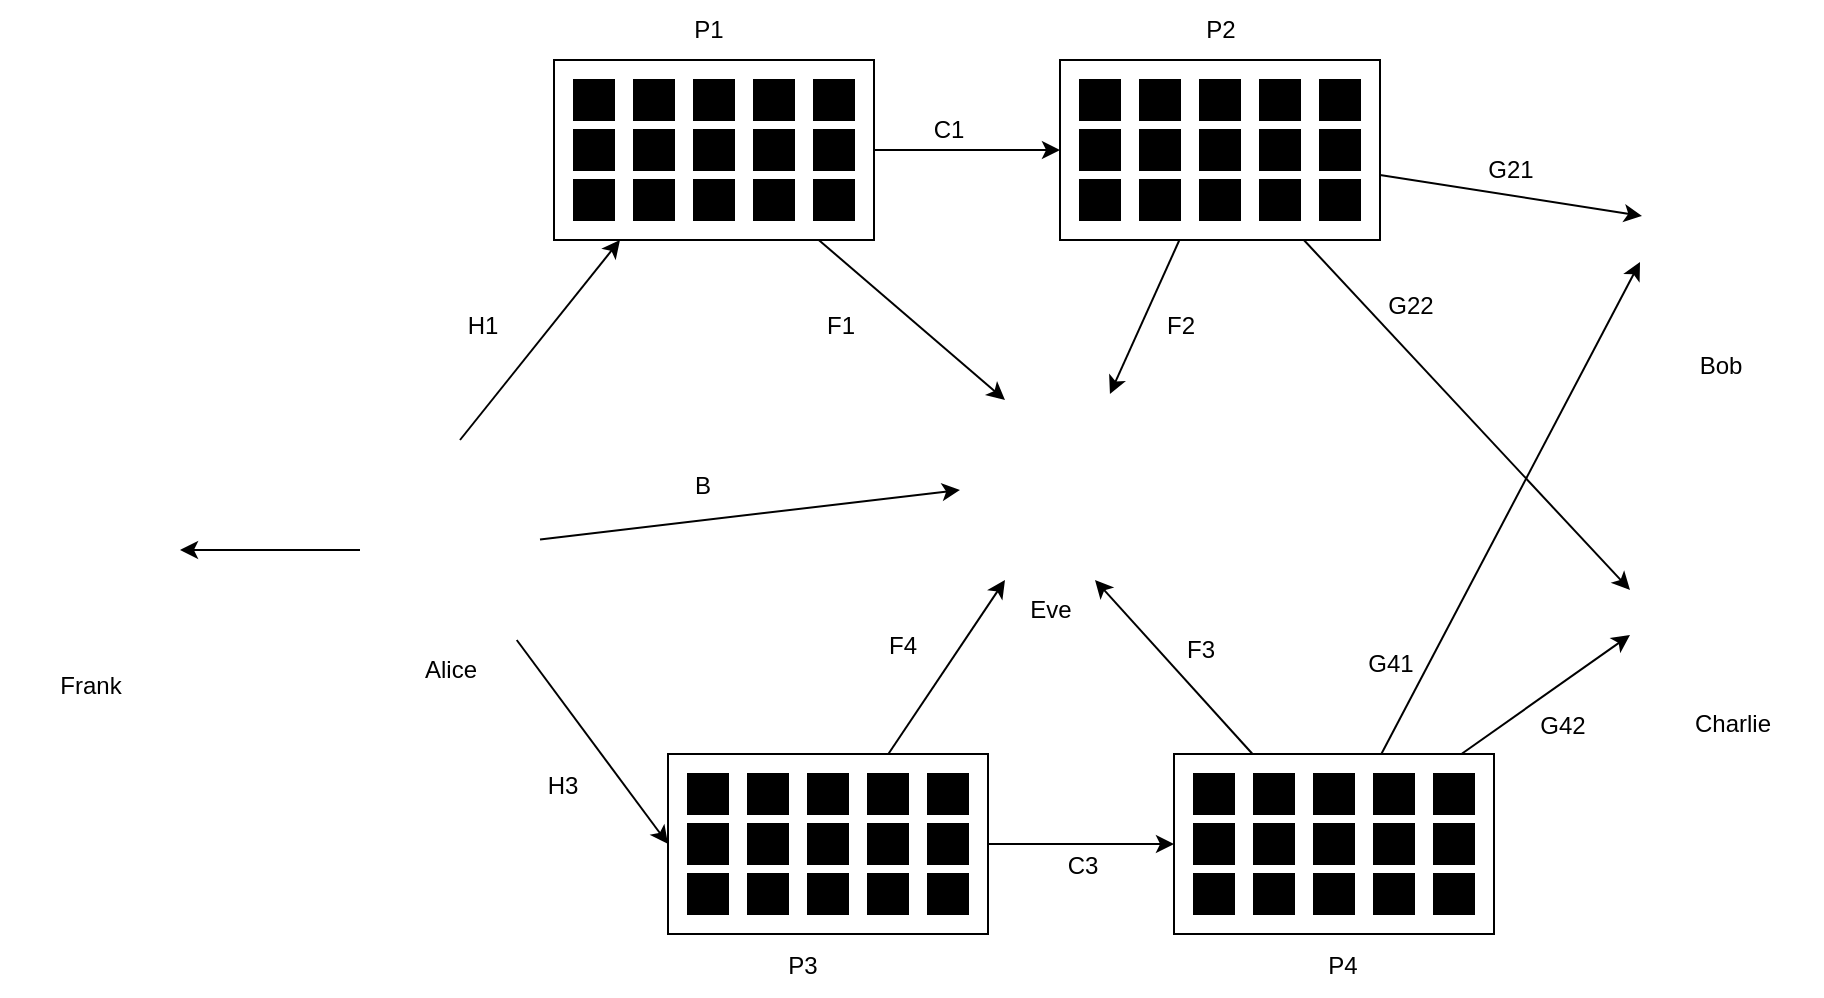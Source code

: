 <mxfile version="24.4.13" type="device">
  <diagram name="Page-1" id="FsFVncdp4eFvBVlV0GH4">
    <mxGraphModel dx="1193" dy="769" grid="1" gridSize="10" guides="1" tooltips="1" connect="1" arrows="1" fold="1" page="1" pageScale="1" pageWidth="1600" pageHeight="900" math="0" shadow="0">
      <root>
        <mxCell id="0" />
        <mxCell id="1" parent="0" />
        <mxCell id="icifIyGRTRH_O_66it5O-105" style="rounded=0;orthogonalLoop=1;jettySize=auto;html=1;" parent="1" edge="1">
          <mxGeometry relative="1" as="geometry">
            <mxPoint x="450" y="440" as="sourcePoint" />
            <mxPoint x="530" y="340" as="targetPoint" />
          </mxGeometry>
        </mxCell>
        <mxCell id="icifIyGRTRH_O_66it5O-112" style="rounded=0;orthogonalLoop=1;jettySize=auto;html=1;entryX=0;entryY=0.5;entryDx=0;entryDy=0;" parent="1" source="icifIyGRTRH_O_66it5O-1" target="icifIyGRTRH_O_66it5O-4" edge="1">
          <mxGeometry relative="1" as="geometry" />
        </mxCell>
        <mxCell id="icifIyGRTRH_O_66it5O-150" style="rounded=0;orthogonalLoop=1;jettySize=auto;html=1;entryX=0;entryY=0.5;entryDx=0;entryDy=0;" parent="1" source="icifIyGRTRH_O_66it5O-1" target="icifIyGRTRH_O_66it5O-116" edge="1">
          <mxGeometry relative="1" as="geometry" />
        </mxCell>
        <mxCell id="icifIyGRTRH_O_66it5O-183" style="edgeStyle=orthogonalEdgeStyle;rounded=0;orthogonalLoop=1;jettySize=auto;html=1;entryX=1;entryY=0.5;entryDx=0;entryDy=0;" parent="1" source="icifIyGRTRH_O_66it5O-1" target="icifIyGRTRH_O_66it5O-182" edge="1">
          <mxGeometry relative="1" as="geometry" />
        </mxCell>
        <mxCell id="icifIyGRTRH_O_66it5O-1" value="" style="shape=image;verticalLabelPosition=bottom;labelBackgroundColor=default;verticalAlign=top;aspect=fixed;imageAspect=0;image=https://www.svgrepo.com/show/2933/antenna.svg;" parent="1" vertex="1">
          <mxGeometry x="400" y="450" width="90" height="90" as="geometry" />
        </mxCell>
        <mxCell id="icifIyGRTRH_O_66it5O-2" value="" style="shape=image;verticalLabelPosition=bottom;labelBackgroundColor=default;verticalAlign=top;aspect=fixed;imageAspect=0;image=https://www.svgrepo.com/show/2933/antenna.svg;" parent="1" vertex="1">
          <mxGeometry x="1041" y="290" width="90" height="90" as="geometry" />
        </mxCell>
        <mxCell id="icifIyGRTRH_O_66it5O-3" value="" style="shape=image;verticalLabelPosition=bottom;labelBackgroundColor=default;verticalAlign=top;aspect=fixed;imageAspect=0;image=https://www.svgrepo.com/show/2933/antenna.svg;" parent="1" vertex="1">
          <mxGeometry x="1035" y="470" width="90" height="90" as="geometry" />
        </mxCell>
        <mxCell id="icifIyGRTRH_O_66it5O-4" value="" style="shape=image;verticalLabelPosition=bottom;labelBackgroundColor=default;verticalAlign=top;aspect=fixed;imageAspect=0;image=https://www.svgrepo.com/show/2933/antenna.svg;" parent="1" vertex="1">
          <mxGeometry x="700" y="420" width="90" height="90" as="geometry" />
        </mxCell>
        <mxCell id="icifIyGRTRH_O_66it5O-84" value="" style="group" parent="1" vertex="1" connectable="0">
          <mxGeometry x="497" y="250" width="160" height="90" as="geometry" />
        </mxCell>
        <mxCell id="icifIyGRTRH_O_66it5O-7" value="" style="rounded=0;whiteSpace=wrap;html=1;" parent="icifIyGRTRH_O_66it5O-84" vertex="1">
          <mxGeometry width="160" height="90" as="geometry" />
        </mxCell>
        <mxCell id="icifIyGRTRH_O_66it5O-8" value="" style="whiteSpace=wrap;html=1;aspect=fixed;fillColor=#000000;" parent="icifIyGRTRH_O_66it5O-84" vertex="1">
          <mxGeometry x="10" y="10" width="20" height="20" as="geometry" />
        </mxCell>
        <mxCell id="icifIyGRTRH_O_66it5O-9" value="" style="whiteSpace=wrap;html=1;aspect=fixed;fillColor=#000000;" parent="icifIyGRTRH_O_66it5O-84" vertex="1">
          <mxGeometry x="10" y="35" width="20" height="20" as="geometry" />
        </mxCell>
        <mxCell id="icifIyGRTRH_O_66it5O-10" value="" style="whiteSpace=wrap;html=1;aspect=fixed;fillColor=#000000;" parent="icifIyGRTRH_O_66it5O-84" vertex="1">
          <mxGeometry x="10" y="60" width="20" height="20" as="geometry" />
        </mxCell>
        <mxCell id="icifIyGRTRH_O_66it5O-11" value="" style="whiteSpace=wrap;html=1;aspect=fixed;fillColor=#000000;" parent="icifIyGRTRH_O_66it5O-84" vertex="1">
          <mxGeometry x="40" y="10" width="20" height="20" as="geometry" />
        </mxCell>
        <mxCell id="icifIyGRTRH_O_66it5O-12" value="" style="whiteSpace=wrap;html=1;aspect=fixed;fillColor=#000000;" parent="icifIyGRTRH_O_66it5O-84" vertex="1">
          <mxGeometry x="40" y="35" width="20" height="20" as="geometry" />
        </mxCell>
        <mxCell id="icifIyGRTRH_O_66it5O-13" value="" style="whiteSpace=wrap;html=1;aspect=fixed;fillColor=#000000;" parent="icifIyGRTRH_O_66it5O-84" vertex="1">
          <mxGeometry x="40" y="60" width="20" height="20" as="geometry" />
        </mxCell>
        <mxCell id="icifIyGRTRH_O_66it5O-14" value="" style="whiteSpace=wrap;html=1;aspect=fixed;fillColor=#000000;" parent="icifIyGRTRH_O_66it5O-84" vertex="1">
          <mxGeometry x="70" y="10" width="20" height="20" as="geometry" />
        </mxCell>
        <mxCell id="icifIyGRTRH_O_66it5O-15" value="" style="whiteSpace=wrap;html=1;aspect=fixed;fillColor=#000000;" parent="icifIyGRTRH_O_66it5O-84" vertex="1">
          <mxGeometry x="70" y="35" width="20" height="20" as="geometry" />
        </mxCell>
        <mxCell id="icifIyGRTRH_O_66it5O-16" value="" style="whiteSpace=wrap;html=1;aspect=fixed;fillColor=#000000;" parent="icifIyGRTRH_O_66it5O-84" vertex="1">
          <mxGeometry x="70" y="60" width="20" height="20" as="geometry" />
        </mxCell>
        <mxCell id="icifIyGRTRH_O_66it5O-17" value="" style="whiteSpace=wrap;html=1;aspect=fixed;fillColor=#000000;" parent="icifIyGRTRH_O_66it5O-84" vertex="1">
          <mxGeometry x="100" y="10" width="20" height="20" as="geometry" />
        </mxCell>
        <mxCell id="icifIyGRTRH_O_66it5O-18" value="" style="whiteSpace=wrap;html=1;aspect=fixed;fillColor=#000000;" parent="icifIyGRTRH_O_66it5O-84" vertex="1">
          <mxGeometry x="100" y="35" width="20" height="20" as="geometry" />
        </mxCell>
        <mxCell id="icifIyGRTRH_O_66it5O-19" value="" style="whiteSpace=wrap;html=1;aspect=fixed;fillColor=#000000;" parent="icifIyGRTRH_O_66it5O-84" vertex="1">
          <mxGeometry x="100" y="60" width="20" height="20" as="geometry" />
        </mxCell>
        <mxCell id="icifIyGRTRH_O_66it5O-32" value="" style="whiteSpace=wrap;html=1;aspect=fixed;fillColor=#000000;" parent="icifIyGRTRH_O_66it5O-84" vertex="1">
          <mxGeometry x="130" y="10" width="20" height="20" as="geometry" />
        </mxCell>
        <mxCell id="icifIyGRTRH_O_66it5O-33" value="" style="whiteSpace=wrap;html=1;aspect=fixed;fillColor=#000000;" parent="icifIyGRTRH_O_66it5O-84" vertex="1">
          <mxGeometry x="130" y="35" width="20" height="20" as="geometry" />
        </mxCell>
        <mxCell id="icifIyGRTRH_O_66it5O-34" value="" style="whiteSpace=wrap;html=1;aspect=fixed;fillColor=#000000;" parent="icifIyGRTRH_O_66it5O-84" vertex="1">
          <mxGeometry x="130" y="60" width="20" height="20" as="geometry" />
        </mxCell>
        <mxCell id="icifIyGRTRH_O_66it5O-85" value="" style="group" parent="1" vertex="1" connectable="0">
          <mxGeometry x="750" y="250" width="160" height="90" as="geometry" />
        </mxCell>
        <mxCell id="icifIyGRTRH_O_66it5O-86" value="" style="rounded=0;whiteSpace=wrap;html=1;" parent="icifIyGRTRH_O_66it5O-85" vertex="1">
          <mxGeometry width="160" height="90" as="geometry" />
        </mxCell>
        <mxCell id="icifIyGRTRH_O_66it5O-87" value="" style="whiteSpace=wrap;html=1;aspect=fixed;fillColor=#000000;" parent="icifIyGRTRH_O_66it5O-85" vertex="1">
          <mxGeometry x="10" y="10" width="20" height="20" as="geometry" />
        </mxCell>
        <mxCell id="icifIyGRTRH_O_66it5O-88" value="" style="whiteSpace=wrap;html=1;aspect=fixed;fillColor=#000000;" parent="icifIyGRTRH_O_66it5O-85" vertex="1">
          <mxGeometry x="10" y="35" width="20" height="20" as="geometry" />
        </mxCell>
        <mxCell id="icifIyGRTRH_O_66it5O-89" value="" style="whiteSpace=wrap;html=1;aspect=fixed;fillColor=#000000;" parent="icifIyGRTRH_O_66it5O-85" vertex="1">
          <mxGeometry x="10" y="60" width="20" height="20" as="geometry" />
        </mxCell>
        <mxCell id="icifIyGRTRH_O_66it5O-90" value="" style="whiteSpace=wrap;html=1;aspect=fixed;fillColor=#000000;" parent="icifIyGRTRH_O_66it5O-85" vertex="1">
          <mxGeometry x="40" y="10" width="20" height="20" as="geometry" />
        </mxCell>
        <mxCell id="icifIyGRTRH_O_66it5O-91" value="" style="whiteSpace=wrap;html=1;aspect=fixed;fillColor=#000000;" parent="icifIyGRTRH_O_66it5O-85" vertex="1">
          <mxGeometry x="40" y="35" width="20" height="20" as="geometry" />
        </mxCell>
        <mxCell id="icifIyGRTRH_O_66it5O-92" value="" style="whiteSpace=wrap;html=1;aspect=fixed;fillColor=#000000;" parent="icifIyGRTRH_O_66it5O-85" vertex="1">
          <mxGeometry x="40" y="60" width="20" height="20" as="geometry" />
        </mxCell>
        <mxCell id="icifIyGRTRH_O_66it5O-93" value="" style="whiteSpace=wrap;html=1;aspect=fixed;fillColor=#000000;" parent="icifIyGRTRH_O_66it5O-85" vertex="1">
          <mxGeometry x="70" y="10" width="20" height="20" as="geometry" />
        </mxCell>
        <mxCell id="icifIyGRTRH_O_66it5O-94" value="" style="whiteSpace=wrap;html=1;aspect=fixed;fillColor=#000000;" parent="icifIyGRTRH_O_66it5O-85" vertex="1">
          <mxGeometry x="70" y="35" width="20" height="20" as="geometry" />
        </mxCell>
        <mxCell id="icifIyGRTRH_O_66it5O-95" value="" style="whiteSpace=wrap;html=1;aspect=fixed;fillColor=#000000;" parent="icifIyGRTRH_O_66it5O-85" vertex="1">
          <mxGeometry x="70" y="60" width="20" height="20" as="geometry" />
        </mxCell>
        <mxCell id="icifIyGRTRH_O_66it5O-96" value="" style="whiteSpace=wrap;html=1;aspect=fixed;fillColor=#000000;" parent="icifIyGRTRH_O_66it5O-85" vertex="1">
          <mxGeometry x="100" y="10" width="20" height="20" as="geometry" />
        </mxCell>
        <mxCell id="icifIyGRTRH_O_66it5O-97" value="" style="whiteSpace=wrap;html=1;aspect=fixed;fillColor=#000000;" parent="icifIyGRTRH_O_66it5O-85" vertex="1">
          <mxGeometry x="100" y="35" width="20" height="20" as="geometry" />
        </mxCell>
        <mxCell id="icifIyGRTRH_O_66it5O-98" value="" style="whiteSpace=wrap;html=1;aspect=fixed;fillColor=#000000;" parent="icifIyGRTRH_O_66it5O-85" vertex="1">
          <mxGeometry x="100" y="60" width="20" height="20" as="geometry" />
        </mxCell>
        <mxCell id="icifIyGRTRH_O_66it5O-99" value="" style="whiteSpace=wrap;html=1;aspect=fixed;fillColor=#000000;" parent="icifIyGRTRH_O_66it5O-85" vertex="1">
          <mxGeometry x="130" y="10" width="20" height="20" as="geometry" />
        </mxCell>
        <mxCell id="icifIyGRTRH_O_66it5O-100" value="" style="whiteSpace=wrap;html=1;aspect=fixed;fillColor=#000000;" parent="icifIyGRTRH_O_66it5O-85" vertex="1">
          <mxGeometry x="130" y="35" width="20" height="20" as="geometry" />
        </mxCell>
        <mxCell id="icifIyGRTRH_O_66it5O-101" value="" style="whiteSpace=wrap;html=1;aspect=fixed;fillColor=#000000;" parent="icifIyGRTRH_O_66it5O-85" vertex="1">
          <mxGeometry x="130" y="60" width="20" height="20" as="geometry" />
        </mxCell>
        <mxCell id="icifIyGRTRH_O_66it5O-102" value="Alice" style="text;html=1;align=center;verticalAlign=middle;resizable=0;points=[];autosize=1;strokeColor=none;fillColor=none;" parent="1" vertex="1">
          <mxGeometry x="420" y="540" width="50" height="30" as="geometry" />
        </mxCell>
        <mxCell id="icifIyGRTRH_O_66it5O-109" style="edgeStyle=orthogonalEdgeStyle;rounded=0;orthogonalLoop=1;jettySize=auto;html=1;entryX=0;entryY=0.5;entryDx=0;entryDy=0;" parent="1" source="icifIyGRTRH_O_66it5O-7" target="icifIyGRTRH_O_66it5O-86" edge="1">
          <mxGeometry relative="1" as="geometry" />
        </mxCell>
        <mxCell id="icifIyGRTRH_O_66it5O-110" style="rounded=0;orthogonalLoop=1;jettySize=auto;html=1;" parent="1" source="icifIyGRTRH_O_66it5O-86" target="icifIyGRTRH_O_66it5O-2" edge="1">
          <mxGeometry relative="1" as="geometry" />
        </mxCell>
        <mxCell id="icifIyGRTRH_O_66it5O-111" style="rounded=0;orthogonalLoop=1;jettySize=auto;html=1;entryX=0;entryY=0.5;entryDx=0;entryDy=0;" parent="1" source="icifIyGRTRH_O_66it5O-86" target="icifIyGRTRH_O_66it5O-3" edge="1">
          <mxGeometry relative="1" as="geometry" />
        </mxCell>
        <mxCell id="icifIyGRTRH_O_66it5O-113" style="rounded=0;orthogonalLoop=1;jettySize=auto;html=1;entryX=0.25;entryY=0;entryDx=0;entryDy=0;" parent="1" source="icifIyGRTRH_O_66it5O-7" target="icifIyGRTRH_O_66it5O-4" edge="1">
          <mxGeometry relative="1" as="geometry" />
        </mxCell>
        <mxCell id="icifIyGRTRH_O_66it5O-114" style="rounded=0;orthogonalLoop=1;jettySize=auto;html=1;entryX=0.833;entryY=-0.033;entryDx=0;entryDy=0;entryPerimeter=0;" parent="1" source="icifIyGRTRH_O_66it5O-86" target="icifIyGRTRH_O_66it5O-4" edge="1">
          <mxGeometry relative="1" as="geometry" />
        </mxCell>
        <mxCell id="icifIyGRTRH_O_66it5O-115" value="" style="group" parent="1" vertex="1" connectable="0">
          <mxGeometry x="554" y="597" width="160" height="90" as="geometry" />
        </mxCell>
        <mxCell id="icifIyGRTRH_O_66it5O-116" value="" style="rounded=0;whiteSpace=wrap;html=1;" parent="icifIyGRTRH_O_66it5O-115" vertex="1">
          <mxGeometry width="160" height="90" as="geometry" />
        </mxCell>
        <mxCell id="icifIyGRTRH_O_66it5O-117" value="" style="whiteSpace=wrap;html=1;aspect=fixed;fillColor=#000000;" parent="icifIyGRTRH_O_66it5O-115" vertex="1">
          <mxGeometry x="10" y="10" width="20" height="20" as="geometry" />
        </mxCell>
        <mxCell id="icifIyGRTRH_O_66it5O-118" value="" style="whiteSpace=wrap;html=1;aspect=fixed;fillColor=#000000;" parent="icifIyGRTRH_O_66it5O-115" vertex="1">
          <mxGeometry x="10" y="35" width="20" height="20" as="geometry" />
        </mxCell>
        <mxCell id="icifIyGRTRH_O_66it5O-119" value="" style="whiteSpace=wrap;html=1;aspect=fixed;fillColor=#000000;" parent="icifIyGRTRH_O_66it5O-115" vertex="1">
          <mxGeometry x="10" y="60" width="20" height="20" as="geometry" />
        </mxCell>
        <mxCell id="icifIyGRTRH_O_66it5O-120" value="" style="whiteSpace=wrap;html=1;aspect=fixed;fillColor=#000000;" parent="icifIyGRTRH_O_66it5O-115" vertex="1">
          <mxGeometry x="40" y="10" width="20" height="20" as="geometry" />
        </mxCell>
        <mxCell id="icifIyGRTRH_O_66it5O-121" value="" style="whiteSpace=wrap;html=1;aspect=fixed;fillColor=#000000;" parent="icifIyGRTRH_O_66it5O-115" vertex="1">
          <mxGeometry x="40" y="35" width="20" height="20" as="geometry" />
        </mxCell>
        <mxCell id="icifIyGRTRH_O_66it5O-122" value="" style="whiteSpace=wrap;html=1;aspect=fixed;fillColor=#000000;" parent="icifIyGRTRH_O_66it5O-115" vertex="1">
          <mxGeometry x="40" y="60" width="20" height="20" as="geometry" />
        </mxCell>
        <mxCell id="icifIyGRTRH_O_66it5O-123" value="" style="whiteSpace=wrap;html=1;aspect=fixed;fillColor=#000000;" parent="icifIyGRTRH_O_66it5O-115" vertex="1">
          <mxGeometry x="70" y="10" width="20" height="20" as="geometry" />
        </mxCell>
        <mxCell id="icifIyGRTRH_O_66it5O-124" value="" style="whiteSpace=wrap;html=1;aspect=fixed;fillColor=#000000;" parent="icifIyGRTRH_O_66it5O-115" vertex="1">
          <mxGeometry x="70" y="35" width="20" height="20" as="geometry" />
        </mxCell>
        <mxCell id="icifIyGRTRH_O_66it5O-125" value="" style="whiteSpace=wrap;html=1;aspect=fixed;fillColor=#000000;" parent="icifIyGRTRH_O_66it5O-115" vertex="1">
          <mxGeometry x="70" y="60" width="20" height="20" as="geometry" />
        </mxCell>
        <mxCell id="icifIyGRTRH_O_66it5O-126" value="" style="whiteSpace=wrap;html=1;aspect=fixed;fillColor=#000000;" parent="icifIyGRTRH_O_66it5O-115" vertex="1">
          <mxGeometry x="100" y="10" width="20" height="20" as="geometry" />
        </mxCell>
        <mxCell id="icifIyGRTRH_O_66it5O-127" value="" style="whiteSpace=wrap;html=1;aspect=fixed;fillColor=#000000;" parent="icifIyGRTRH_O_66it5O-115" vertex="1">
          <mxGeometry x="100" y="35" width="20" height="20" as="geometry" />
        </mxCell>
        <mxCell id="icifIyGRTRH_O_66it5O-128" value="" style="whiteSpace=wrap;html=1;aspect=fixed;fillColor=#000000;" parent="icifIyGRTRH_O_66it5O-115" vertex="1">
          <mxGeometry x="100" y="60" width="20" height="20" as="geometry" />
        </mxCell>
        <mxCell id="icifIyGRTRH_O_66it5O-129" value="" style="whiteSpace=wrap;html=1;aspect=fixed;fillColor=#000000;" parent="icifIyGRTRH_O_66it5O-115" vertex="1">
          <mxGeometry x="130" y="10" width="20" height="20" as="geometry" />
        </mxCell>
        <mxCell id="icifIyGRTRH_O_66it5O-130" value="" style="whiteSpace=wrap;html=1;aspect=fixed;fillColor=#000000;" parent="icifIyGRTRH_O_66it5O-115" vertex="1">
          <mxGeometry x="130" y="35" width="20" height="20" as="geometry" />
        </mxCell>
        <mxCell id="icifIyGRTRH_O_66it5O-131" value="" style="whiteSpace=wrap;html=1;aspect=fixed;fillColor=#000000;" parent="icifIyGRTRH_O_66it5O-115" vertex="1">
          <mxGeometry x="130" y="60" width="20" height="20" as="geometry" />
        </mxCell>
        <mxCell id="icifIyGRTRH_O_66it5O-132" value="" style="group" parent="1" vertex="1" connectable="0">
          <mxGeometry x="807" y="597" width="160" height="90" as="geometry" />
        </mxCell>
        <mxCell id="icifIyGRTRH_O_66it5O-133" value="" style="rounded=0;whiteSpace=wrap;html=1;" parent="icifIyGRTRH_O_66it5O-132" vertex="1">
          <mxGeometry width="160" height="90" as="geometry" />
        </mxCell>
        <mxCell id="icifIyGRTRH_O_66it5O-134" value="" style="whiteSpace=wrap;html=1;aspect=fixed;fillColor=#000000;" parent="icifIyGRTRH_O_66it5O-132" vertex="1">
          <mxGeometry x="10" y="10" width="20" height="20" as="geometry" />
        </mxCell>
        <mxCell id="icifIyGRTRH_O_66it5O-135" value="" style="whiteSpace=wrap;html=1;aspect=fixed;fillColor=#000000;" parent="icifIyGRTRH_O_66it5O-132" vertex="1">
          <mxGeometry x="10" y="35" width="20" height="20" as="geometry" />
        </mxCell>
        <mxCell id="icifIyGRTRH_O_66it5O-136" value="" style="whiteSpace=wrap;html=1;aspect=fixed;fillColor=#000000;" parent="icifIyGRTRH_O_66it5O-132" vertex="1">
          <mxGeometry x="10" y="60" width="20" height="20" as="geometry" />
        </mxCell>
        <mxCell id="icifIyGRTRH_O_66it5O-137" value="" style="whiteSpace=wrap;html=1;aspect=fixed;fillColor=#000000;" parent="icifIyGRTRH_O_66it5O-132" vertex="1">
          <mxGeometry x="40" y="10" width="20" height="20" as="geometry" />
        </mxCell>
        <mxCell id="icifIyGRTRH_O_66it5O-138" value="" style="whiteSpace=wrap;html=1;aspect=fixed;fillColor=#000000;" parent="icifIyGRTRH_O_66it5O-132" vertex="1">
          <mxGeometry x="40" y="35" width="20" height="20" as="geometry" />
        </mxCell>
        <mxCell id="icifIyGRTRH_O_66it5O-139" value="" style="whiteSpace=wrap;html=1;aspect=fixed;fillColor=#000000;" parent="icifIyGRTRH_O_66it5O-132" vertex="1">
          <mxGeometry x="40" y="60" width="20" height="20" as="geometry" />
        </mxCell>
        <mxCell id="icifIyGRTRH_O_66it5O-140" value="" style="whiteSpace=wrap;html=1;aspect=fixed;fillColor=#000000;" parent="icifIyGRTRH_O_66it5O-132" vertex="1">
          <mxGeometry x="70" y="10" width="20" height="20" as="geometry" />
        </mxCell>
        <mxCell id="icifIyGRTRH_O_66it5O-141" value="" style="whiteSpace=wrap;html=1;aspect=fixed;fillColor=#000000;" parent="icifIyGRTRH_O_66it5O-132" vertex="1">
          <mxGeometry x="70" y="35" width="20" height="20" as="geometry" />
        </mxCell>
        <mxCell id="icifIyGRTRH_O_66it5O-142" value="" style="whiteSpace=wrap;html=1;aspect=fixed;fillColor=#000000;" parent="icifIyGRTRH_O_66it5O-132" vertex="1">
          <mxGeometry x="70" y="60" width="20" height="20" as="geometry" />
        </mxCell>
        <mxCell id="icifIyGRTRH_O_66it5O-143" value="" style="whiteSpace=wrap;html=1;aspect=fixed;fillColor=#000000;" parent="icifIyGRTRH_O_66it5O-132" vertex="1">
          <mxGeometry x="100" y="10" width="20" height="20" as="geometry" />
        </mxCell>
        <mxCell id="icifIyGRTRH_O_66it5O-144" value="" style="whiteSpace=wrap;html=1;aspect=fixed;fillColor=#000000;" parent="icifIyGRTRH_O_66it5O-132" vertex="1">
          <mxGeometry x="100" y="35" width="20" height="20" as="geometry" />
        </mxCell>
        <mxCell id="icifIyGRTRH_O_66it5O-145" value="" style="whiteSpace=wrap;html=1;aspect=fixed;fillColor=#000000;" parent="icifIyGRTRH_O_66it5O-132" vertex="1">
          <mxGeometry x="100" y="60" width="20" height="20" as="geometry" />
        </mxCell>
        <mxCell id="icifIyGRTRH_O_66it5O-146" value="" style="whiteSpace=wrap;html=1;aspect=fixed;fillColor=#000000;" parent="icifIyGRTRH_O_66it5O-132" vertex="1">
          <mxGeometry x="130" y="10" width="20" height="20" as="geometry" />
        </mxCell>
        <mxCell id="icifIyGRTRH_O_66it5O-147" value="" style="whiteSpace=wrap;html=1;aspect=fixed;fillColor=#000000;" parent="icifIyGRTRH_O_66it5O-132" vertex="1">
          <mxGeometry x="130" y="35" width="20" height="20" as="geometry" />
        </mxCell>
        <mxCell id="icifIyGRTRH_O_66it5O-148" value="" style="whiteSpace=wrap;html=1;aspect=fixed;fillColor=#000000;" parent="icifIyGRTRH_O_66it5O-132" vertex="1">
          <mxGeometry x="130" y="60" width="20" height="20" as="geometry" />
        </mxCell>
        <mxCell id="icifIyGRTRH_O_66it5O-149" style="edgeStyle=orthogonalEdgeStyle;rounded=0;orthogonalLoop=1;jettySize=auto;html=1;entryX=0;entryY=0.5;entryDx=0;entryDy=0;" parent="1" source="icifIyGRTRH_O_66it5O-116" target="icifIyGRTRH_O_66it5O-133" edge="1">
          <mxGeometry relative="1" as="geometry" />
        </mxCell>
        <mxCell id="icifIyGRTRH_O_66it5O-151" style="rounded=0;orthogonalLoop=1;jettySize=auto;html=1;entryX=0;entryY=0.75;entryDx=0;entryDy=0;" parent="1" source="icifIyGRTRH_O_66it5O-133" target="icifIyGRTRH_O_66it5O-3" edge="1">
          <mxGeometry relative="1" as="geometry" />
        </mxCell>
        <mxCell id="icifIyGRTRH_O_66it5O-153" style="rounded=0;orthogonalLoop=1;jettySize=auto;html=1;entryX=-0.011;entryY=0.678;entryDx=0;entryDy=0;entryPerimeter=0;" parent="1" source="icifIyGRTRH_O_66it5O-133" target="icifIyGRTRH_O_66it5O-2" edge="1">
          <mxGeometry relative="1" as="geometry" />
        </mxCell>
        <mxCell id="icifIyGRTRH_O_66it5O-154" style="rounded=0;orthogonalLoop=1;jettySize=auto;html=1;entryX=0.25;entryY=1;entryDx=0;entryDy=0;" parent="1" source="icifIyGRTRH_O_66it5O-116" target="icifIyGRTRH_O_66it5O-4" edge="1">
          <mxGeometry relative="1" as="geometry" />
        </mxCell>
        <mxCell id="icifIyGRTRH_O_66it5O-155" style="rounded=0;orthogonalLoop=1;jettySize=auto;html=1;entryX=0.75;entryY=1;entryDx=0;entryDy=0;" parent="1" source="icifIyGRTRH_O_66it5O-133" target="icifIyGRTRH_O_66it5O-4" edge="1">
          <mxGeometry relative="1" as="geometry" />
        </mxCell>
        <mxCell id="icifIyGRTRH_O_66it5O-157" value="P1" style="text;html=1;align=center;verticalAlign=middle;resizable=0;points=[];autosize=1;strokeColor=none;fillColor=none;" parent="1" vertex="1">
          <mxGeometry x="554" y="220" width="40" height="30" as="geometry" />
        </mxCell>
        <mxCell id="icifIyGRTRH_O_66it5O-158" value="P2" style="text;html=1;align=center;verticalAlign=middle;resizable=0;points=[];autosize=1;strokeColor=none;fillColor=none;" parent="1" vertex="1">
          <mxGeometry x="810" y="220" width="40" height="30" as="geometry" />
        </mxCell>
        <mxCell id="icifIyGRTRH_O_66it5O-159" value="Eve" style="text;html=1;align=center;verticalAlign=middle;resizable=0;points=[];autosize=1;strokeColor=none;fillColor=none;" parent="1" vertex="1">
          <mxGeometry x="725" y="510" width="40" height="30" as="geometry" />
        </mxCell>
        <mxCell id="icifIyGRTRH_O_66it5O-160" value="Bob" style="text;html=1;align=center;verticalAlign=middle;resizable=0;points=[];autosize=1;strokeColor=none;fillColor=none;" parent="1" vertex="1">
          <mxGeometry x="1060" y="388" width="40" height="30" as="geometry" />
        </mxCell>
        <mxCell id="icifIyGRTRH_O_66it5O-161" value="Charlie" style="text;html=1;align=center;verticalAlign=middle;resizable=0;points=[];autosize=1;strokeColor=none;fillColor=none;" parent="1" vertex="1">
          <mxGeometry x="1056" y="567" width="60" height="30" as="geometry" />
        </mxCell>
        <mxCell id="icifIyGRTRH_O_66it5O-162" value="P3" style="text;html=1;align=center;verticalAlign=middle;resizable=0;points=[];autosize=1;strokeColor=none;fillColor=none;" parent="1" vertex="1">
          <mxGeometry x="601" y="688" width="40" height="30" as="geometry" />
        </mxCell>
        <mxCell id="icifIyGRTRH_O_66it5O-163" value="&lt;div&gt;P4&lt;/div&gt;" style="text;html=1;align=center;verticalAlign=middle;resizable=0;points=[];autosize=1;strokeColor=none;fillColor=none;" parent="1" vertex="1">
          <mxGeometry x="871" y="688" width="40" height="30" as="geometry" />
        </mxCell>
        <mxCell id="icifIyGRTRH_O_66it5O-164" value="H1" style="text;html=1;align=center;verticalAlign=middle;resizable=0;points=[];autosize=1;strokeColor=none;fillColor=none;" parent="1" vertex="1">
          <mxGeometry x="441" y="368" width="40" height="30" as="geometry" />
        </mxCell>
        <mxCell id="icifIyGRTRH_O_66it5O-165" value="H3" style="text;html=1;align=center;verticalAlign=middle;resizable=0;points=[];autosize=1;strokeColor=none;fillColor=none;" parent="1" vertex="1">
          <mxGeometry x="481" y="598" width="40" height="30" as="geometry" />
        </mxCell>
        <mxCell id="icifIyGRTRH_O_66it5O-166" value="G21" style="text;html=1;align=center;verticalAlign=middle;resizable=0;points=[];autosize=1;strokeColor=none;fillColor=none;" parent="1" vertex="1">
          <mxGeometry x="950" y="290" width="50" height="30" as="geometry" />
        </mxCell>
        <mxCell id="icifIyGRTRH_O_66it5O-167" value="G42" style="text;html=1;align=center;verticalAlign=middle;resizable=0;points=[];autosize=1;strokeColor=none;fillColor=none;" parent="1" vertex="1">
          <mxGeometry x="976" y="568" width="50" height="30" as="geometry" />
        </mxCell>
        <mxCell id="icifIyGRTRH_O_66it5O-168" value="G41" style="text;html=1;align=center;verticalAlign=middle;resizable=0;points=[];autosize=1;strokeColor=none;fillColor=none;" parent="1" vertex="1">
          <mxGeometry x="890" y="537" width="50" height="30" as="geometry" />
        </mxCell>
        <mxCell id="icifIyGRTRH_O_66it5O-169" value="G22" style="text;html=1;align=center;verticalAlign=middle;resizable=0;points=[];autosize=1;strokeColor=none;fillColor=none;" parent="1" vertex="1">
          <mxGeometry x="900" y="358" width="50" height="30" as="geometry" />
        </mxCell>
        <mxCell id="icifIyGRTRH_O_66it5O-170" value="B" style="text;html=1;align=center;verticalAlign=middle;resizable=0;points=[];autosize=1;strokeColor=none;fillColor=none;" parent="1" vertex="1">
          <mxGeometry x="556" y="448" width="30" height="30" as="geometry" />
        </mxCell>
        <mxCell id="icifIyGRTRH_O_66it5O-171" value="F1" style="text;html=1;align=center;verticalAlign=middle;resizable=0;points=[];autosize=1;strokeColor=none;fillColor=none;" parent="1" vertex="1">
          <mxGeometry x="620" y="368" width="40" height="30" as="geometry" />
        </mxCell>
        <mxCell id="icifIyGRTRH_O_66it5O-172" value="F2" style="text;html=1;align=center;verticalAlign=middle;resizable=0;points=[];autosize=1;strokeColor=none;fillColor=none;" parent="1" vertex="1">
          <mxGeometry x="790" y="368" width="40" height="30" as="geometry" />
        </mxCell>
        <mxCell id="icifIyGRTRH_O_66it5O-173" value="F3" style="text;html=1;align=center;verticalAlign=middle;resizable=0;points=[];autosize=1;strokeColor=none;fillColor=none;" parent="1" vertex="1">
          <mxGeometry x="800" y="530" width="40" height="30" as="geometry" />
        </mxCell>
        <mxCell id="icifIyGRTRH_O_66it5O-174" value="F4" style="text;html=1;align=center;verticalAlign=middle;resizable=0;points=[];autosize=1;strokeColor=none;fillColor=none;" parent="1" vertex="1">
          <mxGeometry x="651" y="528" width="40" height="30" as="geometry" />
        </mxCell>
        <mxCell id="icifIyGRTRH_O_66it5O-182" value="" style="shape=image;verticalLabelPosition=bottom;labelBackgroundColor=default;verticalAlign=top;aspect=fixed;imageAspect=0;image=https://www.svgrepo.com/show/2933/antenna.svg;" parent="1" vertex="1">
          <mxGeometry x="220" y="450" width="90" height="90" as="geometry" />
        </mxCell>
        <mxCell id="icifIyGRTRH_O_66it5O-184" value="Frank" style="text;html=1;align=center;verticalAlign=middle;resizable=0;points=[];autosize=1;strokeColor=none;fillColor=none;" parent="1" vertex="1">
          <mxGeometry x="240" y="548" width="50" height="30" as="geometry" />
        </mxCell>
        <mxCell id="icifIyGRTRH_O_66it5O-186" value="C1" style="text;html=1;align=center;verticalAlign=middle;resizable=0;points=[];autosize=1;strokeColor=none;fillColor=none;" parent="1" vertex="1">
          <mxGeometry x="674" y="270" width="40" height="30" as="geometry" />
        </mxCell>
        <mxCell id="icifIyGRTRH_O_66it5O-187" value="C3" style="text;html=1;align=center;verticalAlign=middle;resizable=0;points=[];autosize=1;strokeColor=none;fillColor=none;" parent="1" vertex="1">
          <mxGeometry x="741" y="638" width="40" height="30" as="geometry" />
        </mxCell>
      </root>
    </mxGraphModel>
  </diagram>
</mxfile>

